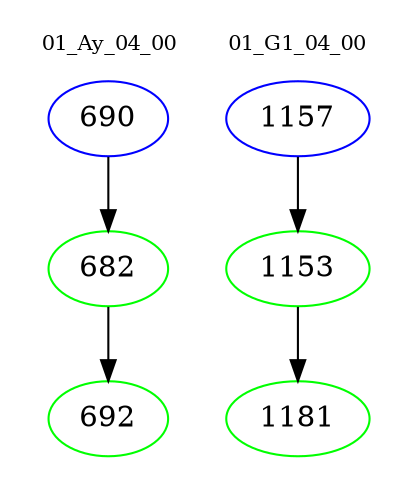 digraph{
subgraph cluster_0 {
color = white
label = "01_Ay_04_00";
fontsize=10;
T0_690 [label="690", color="blue"]
T0_690 -> T0_682 [color="black"]
T0_682 [label="682", color="green"]
T0_682 -> T0_692 [color="black"]
T0_692 [label="692", color="green"]
}
subgraph cluster_1 {
color = white
label = "01_G1_04_00";
fontsize=10;
T1_1157 [label="1157", color="blue"]
T1_1157 -> T1_1153 [color="black"]
T1_1153 [label="1153", color="green"]
T1_1153 -> T1_1181 [color="black"]
T1_1181 [label="1181", color="green"]
}
}
